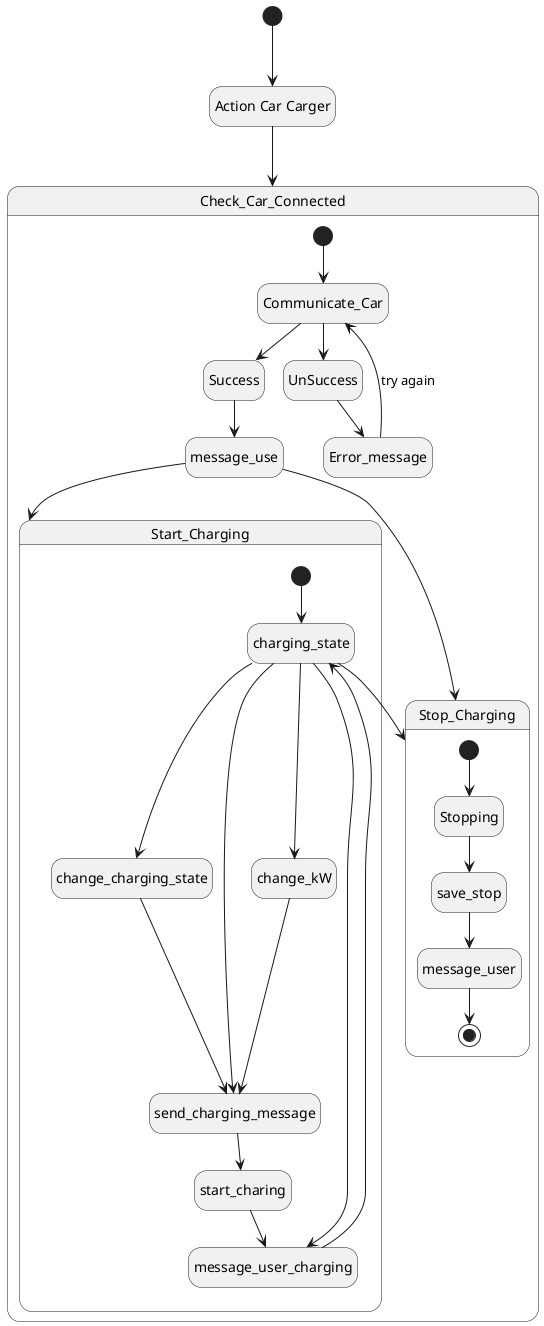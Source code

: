 @startuml
'https://plantuml.com/state-diagram

hide empty description

state "Action Car Carger" as actioncarcharg
[*] --> actioncarcharg

state Check_Car_Connected {
[*] --> Communicate_Car
Communicate_Car --> Success
Communicate_Car --> UnSuccess
UnSuccess --> Error_message
Error_message --> Communicate_Car : try again
Success --> message_use
message_use --> Start_Charging
message_use --> Stop_Charging
}



state Start_Charging {
[*] --> charging_state
charging_state --> change_charging_state
change_charging_state --> send_charging_message
charging_state --> send_charging_message
charging_state --> change_kW
change_kW --> send_charging_message
send_charging_message --> start_charing
start_charing --> message_user_charging
message_user_charging --> charging_state
charging_state --> message_user_charging
}

state Stop_Charging {
[*] --> Stopping

Stopping --> save_stop
save_stop --> message_user
message_user --> [*]
}

charging_state --> Stop_Charging

actioncarcharg --> Check_Car_Connected



@enduml